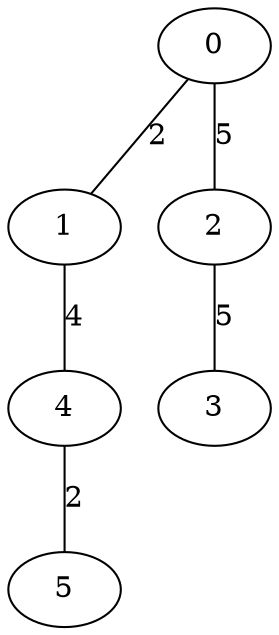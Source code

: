graph G {
0;
1;
2;
3;
4;
5;
0--1  [color=black, label=2, weight=2];
4--5  [color=black, label=2, weight=2];
1--4  [color=black, label=4, weight=4];
0--2  [color=black, label=5, weight=5];
2--3  [color=black, label=5, weight=5];
}
